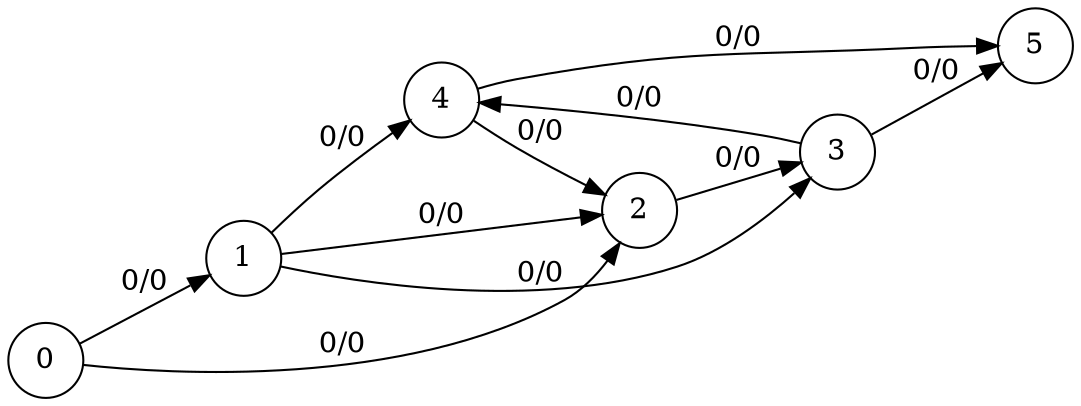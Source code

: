 digraph finite_state_machine {
	rankdir=LR;
	node [shape = circle];
	4 -> 2 [ label = "0/0" ];
	4 -> 5 [ label = "0/0" ];
	1 -> 2 [ label = "0/0" ];
	1 -> 3 [ label = "0/0" ];
	1 -> 4 [ label = "0/0" ];
	0 -> 1 [ label = "0/0" ];
	0 -> 2 [ label = "0/0" ];
	2 -> 3 [ label = "0/0" ];
	3 -> 4 [ label = "0/0" ];
	3 -> 5 [ label = "0/0" ];
}
